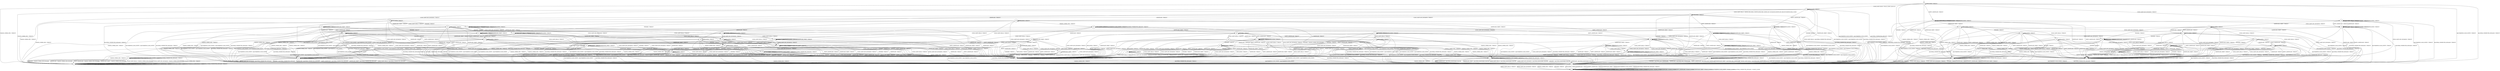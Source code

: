 digraph g {

	s0 [shape="circle" label="s0"];
	s1 [shape="circle" label="s1"];
	s2 [shape="circle" label="s2"];
	s3 [shape="circle" label="s3"];
	s4 [shape="circle" label="s4"];
	s5 [shape="circle" label="s5"];
	s6 [shape="circle" label="s6"];
	s7 [shape="circle" label="s7"];
	s8 [shape="circle" label="s8"];
	s9 [shape="circle" label="s9"];
	s10 [shape="circle" label="s10"];
	s11 [shape="circle" label="s11"];
	s12 [shape="circle" label="s12"];
	s13 [shape="circle" label="s13"];
	s14 [shape="circle" label="s14"];
	s15 [shape="circle" label="s15"];
	s16 [shape="circle" label="s16"];
	s17 [shape="circle" label="s17"];
	s18 [shape="circle" label="s18"];
	s19 [shape="circle" label="s19"];
	s20 [shape="circle" label="s20"];
	s21 [shape="circle" label="s21"];
	s22 [shape="circle" label="s22"];
	s23 [shape="circle" label="s23"];
	s24 [shape="circle" label="s24"];
	s25 [shape="circle" label="s25"];
	s26 [shape="circle" label="s26"];
	s27 [shape="circle" label="s27"];
	s28 [shape="circle" label="s28"];
	s29 [shape="circle" label="s29"];
	s30 [shape="circle" label="s30"];
	s31 [shape="circle" label="s31"];
	s32 [shape="circle" label="s32"];
	s33 [shape="circle" label="s33"];
	s34 [shape="circle" label="s34"];
	s35 [shape="circle" label="s35"];
	s36 [shape="circle" label="s36"];
	s37 [shape="circle" label="s37"];
	s38 [shape="circle" label="s38"];
	s39 [shape="circle" label="s39"];
	s40 [shape="circle" label="s40"];
	s41 [shape="circle" label="s41"];
	s42 [shape="circle" label="s42"];
	s43 [shape="circle" label="s43"];
	s44 [shape="circle" label="s44"];
	s45 [shape="circle" label="s45"];
	s46 [shape="circle" label="s46"];
	s47 [shape="circle" label="s47"];
	s48 [shape="circle" label="s48"];
	s49 [shape="circle" label="s49"];
	s50 [shape="circle" label="s50"];
	s51 [shape="circle" label="s51"];
	s52 [shape="circle" label="s52"];
	s53 [shape="circle" label="s53"];
	s54 [shape="circle" label="s54"];
	s55 [shape="circle" label="s55"];
	s56 [shape="circle" label="s56"];
	s57 [shape="circle" label="s57"];
	s58 [shape="circle" label="s58"];
	s59 [shape="circle" label="s59"];
	s60 [shape="circle" label="s60"];
	s61 [shape="circle" label="s61"];
	s0 -> s2 [label="ECDH_CLIENT_HELLO / HELLO_VERIFY_REQUEST"];
	s0 -> s16 [label="ECDH_CLIENT_KEY_EXCHANGE / TIMEOUT"];
	s0 -> s7 [label="CHANGE_CIPHER_SPEC / TIMEOUT"];
	s0 -> s5 [label="FINISHED / TIMEOUT"];
	s0 -> s0 [label="APPLICATION / TIMEOUT"];
	s0 -> s5 [label="CERTIFICATE / TIMEOUT"];
	s0 -> s8 [label="EMPTY_CERTIFICATE / TIMEOUT"];
	s0 -> s5 [label="CERTIFICATE_VERIFY / TIMEOUT"];
	s0 -> s1 [label="Alert(WARNING,CLOSE_NOTIFY) / TIMEOUT"];
	s0 -> s1 [label="Alert(FATAL,UNEXPECTED_MESSAGE) / TIMEOUT"];
	s1 -> s3 [label="ECDH_CLIENT_HELLO / TIMEOUT"];
	s1 -> s3 [label="ECDH_CLIENT_KEY_EXCHANGE / TIMEOUT"];
	s1 -> s3 [label="CHANGE_CIPHER_SPEC / TIMEOUT"];
	s1 -> s3 [label="FINISHED / TIMEOUT"];
	s1 -> s3 [label="APPLICATION / TIMEOUT"];
	s1 -> s3 [label="CERTIFICATE / TIMEOUT"];
	s1 -> s3 [label="EMPTY_CERTIFICATE / TIMEOUT"];
	s1 -> s3 [label="CERTIFICATE_VERIFY / TIMEOUT"];
	s1 -> s3 [label="Alert(WARNING,CLOSE_NOTIFY) / TIMEOUT"];
	s1 -> s3 [label="Alert(FATAL,UNEXPECTED_MESSAGE) / TIMEOUT"];
	s2 -> s4 [label="ECDH_CLIENT_HELLO / SERVER_HELLO|RSA_CERTIFICATE|ECDHE_SERVER_KEY_EXCHANGE|CERTIFICATE_REQUEST|SERVER_HELLO_DONE"];
	s2 -> s23 [label="ECDH_CLIENT_KEY_EXCHANGE / TIMEOUT"];
	s2 -> s7 [label="CHANGE_CIPHER_SPEC / TIMEOUT"];
	s2 -> s6 [label="FINISHED / TIMEOUT"];
	s2 -> s2 [label="APPLICATION / TIMEOUT"];
	s2 -> s52 [label="CERTIFICATE / TIMEOUT"];
	s2 -> s12 [label="EMPTY_CERTIFICATE / TIMEOUT"];
	s2 -> s6 [label="CERTIFICATE_VERIFY / TIMEOUT"];
	s2 -> s1 [label="Alert(WARNING,CLOSE_NOTIFY) / Alert(WARNING,CLOSE_NOTIFY)"];
	s2 -> s1 [label="Alert(FATAL,UNEXPECTED_MESSAGE) / TIMEOUT"];
	s3 -> s3 [label="ECDH_CLIENT_HELLO / SOCKET_CLOSED"];
	s3 -> s3 [label="ECDH_CLIENT_KEY_EXCHANGE / SOCKET_CLOSED"];
	s3 -> s3 [label="CHANGE_CIPHER_SPEC / SOCKET_CLOSED"];
	s3 -> s3 [label="FINISHED / SOCKET_CLOSED"];
	s3 -> s3 [label="APPLICATION / SOCKET_CLOSED"];
	s3 -> s3 [label="CERTIFICATE / SOCKET_CLOSED"];
	s3 -> s3 [label="EMPTY_CERTIFICATE / SOCKET_CLOSED"];
	s3 -> s3 [label="CERTIFICATE_VERIFY / SOCKET_CLOSED"];
	s3 -> s3 [label="Alert(WARNING,CLOSE_NOTIFY) / SOCKET_CLOSED"];
	s3 -> s3 [label="Alert(FATAL,UNEXPECTED_MESSAGE) / SOCKET_CLOSED"];
	s4 -> s1 [label="ECDH_CLIENT_HELLO / Alert(FATAL,UNEXPECTED_MESSAGE)"];
	s4 -> s20 [label="ECDH_CLIENT_KEY_EXCHANGE / TIMEOUT"];
	s4 -> s7 [label="CHANGE_CIPHER_SPEC / TIMEOUT"];
	s4 -> s6 [label="FINISHED / TIMEOUT"];
	s4 -> s4 [label="APPLICATION / TIMEOUT"];
	s4 -> s50 [label="CERTIFICATE / TIMEOUT"];
	s4 -> s10 [label="EMPTY_CERTIFICATE / TIMEOUT"];
	s4 -> s6 [label="CERTIFICATE_VERIFY / TIMEOUT"];
	s4 -> s1 [label="Alert(WARNING,CLOSE_NOTIFY) / Alert(WARNING,CLOSE_NOTIFY)"];
	s4 -> s1 [label="Alert(FATAL,UNEXPECTED_MESSAGE) / TIMEOUT"];
	s5 -> s5 [label="ECDH_CLIENT_HELLO / TIMEOUT"];
	s5 -> s5 [label="ECDH_CLIENT_KEY_EXCHANGE / TIMEOUT"];
	s5 -> s7 [label="CHANGE_CIPHER_SPEC / TIMEOUT"];
	s5 -> s5 [label="FINISHED / TIMEOUT"];
	s5 -> s5 [label="APPLICATION / TIMEOUT"];
	s5 -> s5 [label="CERTIFICATE / TIMEOUT"];
	s5 -> s5 [label="EMPTY_CERTIFICATE / TIMEOUT"];
	s5 -> s5 [label="CERTIFICATE_VERIFY / TIMEOUT"];
	s5 -> s1 [label="Alert(WARNING,CLOSE_NOTIFY) / TIMEOUT"];
	s5 -> s1 [label="Alert(FATAL,UNEXPECTED_MESSAGE) / TIMEOUT"];
	s6 -> s6 [label="ECDH_CLIENT_HELLO / TIMEOUT"];
	s6 -> s6 [label="ECDH_CLIENT_KEY_EXCHANGE / TIMEOUT"];
	s6 -> s7 [label="CHANGE_CIPHER_SPEC / TIMEOUT"];
	s6 -> s6 [label="FINISHED / TIMEOUT"];
	s6 -> s6 [label="APPLICATION / TIMEOUT"];
	s6 -> s6 [label="CERTIFICATE / TIMEOUT"];
	s6 -> s6 [label="EMPTY_CERTIFICATE / TIMEOUT"];
	s6 -> s6 [label="CERTIFICATE_VERIFY / TIMEOUT"];
	s6 -> s1 [label="Alert(WARNING,CLOSE_NOTIFY) / Alert(WARNING,CLOSE_NOTIFY)"];
	s6 -> s1 [label="Alert(FATAL,UNEXPECTED_MESSAGE) / TIMEOUT"];
	s7 -> s7 [label="ECDH_CLIENT_HELLO / TIMEOUT"];
	s7 -> s7 [label="ECDH_CLIENT_KEY_EXCHANGE / TIMEOUT"];
	s7 -> s7 [label="CHANGE_CIPHER_SPEC / TIMEOUT"];
	s7 -> s7 [label="FINISHED / TIMEOUT"];
	s7 -> s7 [label="APPLICATION / TIMEOUT"];
	s7 -> s7 [label="CERTIFICATE / TIMEOUT"];
	s7 -> s7 [label="EMPTY_CERTIFICATE / TIMEOUT"];
	s7 -> s7 [label="CERTIFICATE_VERIFY / TIMEOUT"];
	s7 -> s7 [label="Alert(WARNING,CLOSE_NOTIFY) / TIMEOUT"];
	s7 -> s7 [label="Alert(FATAL,UNEXPECTED_MESSAGE) / TIMEOUT"];
	s8 -> s8 [label="ECDH_CLIENT_HELLO / TIMEOUT"];
	s8 -> s32 [label="ECDH_CLIENT_KEY_EXCHANGE / TIMEOUT"];
	s8 -> s9 [label="CHANGE_CIPHER_SPEC / TIMEOUT"];
	s8 -> s8 [label="FINISHED / TIMEOUT"];
	s8 -> s8 [label="APPLICATION / TIMEOUT"];
	s8 -> s5 [label="CERTIFICATE / TIMEOUT"];
	s8 -> s5 [label="EMPTY_CERTIFICATE / TIMEOUT"];
	s8 -> s14 [label="CERTIFICATE_VERIFY / TIMEOUT"];
	s8 -> s1 [label="Alert(WARNING,CLOSE_NOTIFY) / TIMEOUT"];
	s8 -> s1 [label="Alert(FATAL,UNEXPECTED_MESSAGE) / TIMEOUT"];
	s9 -> s1 [label="ECDH_CLIENT_HELLO / TIMEOUT"];
	s9 -> s1 [label="ECDH_CLIENT_KEY_EXCHANGE / TIMEOUT"];
	s9 -> s7 [label="CHANGE_CIPHER_SPEC / TIMEOUT"];
	s9 -> s1 [label="FINISHED / TIMEOUT"];
	s9 -> s9 [label="APPLICATION / TIMEOUT"];
	s9 -> s1 [label="CERTIFICATE / TIMEOUT"];
	s9 -> s1 [label="EMPTY_CERTIFICATE / TIMEOUT"];
	s9 -> s1 [label="CERTIFICATE_VERIFY / TIMEOUT"];
	s9 -> s9 [label="Alert(WARNING,CLOSE_NOTIFY) / TIMEOUT"];
	s9 -> s9 [label="Alert(FATAL,UNEXPECTED_MESSAGE) / TIMEOUT"];
	s10 -> s28 [label="ECDH_CLIENT_HELLO / TIMEOUT"];
	s10 -> s26 [label="ECDH_CLIENT_KEY_EXCHANGE / TIMEOUT"];
	s10 -> s11 [label="CHANGE_CIPHER_SPEC / TIMEOUT"];
	s10 -> s10 [label="FINISHED / TIMEOUT"];
	s10 -> s10 [label="APPLICATION / TIMEOUT"];
	s10 -> s6 [label="CERTIFICATE / TIMEOUT"];
	s10 -> s6 [label="EMPTY_CERTIFICATE / TIMEOUT"];
	s10 -> s10 [label="CERTIFICATE_VERIFY / TIMEOUT"];
	s10 -> s1 [label="Alert(WARNING,CLOSE_NOTIFY) / Alert(WARNING,CLOSE_NOTIFY)"];
	s10 -> s1 [label="Alert(FATAL,UNEXPECTED_MESSAGE) / TIMEOUT"];
	s11 -> s1 [label="ECDH_CLIENT_HELLO / Alert(FATAL,BAD_CERTIFICATE)"];
	s11 -> s1 [label="ECDH_CLIENT_KEY_EXCHANGE / Alert(FATAL,BAD_CERTIFICATE)"];
	s11 -> s7 [label="CHANGE_CIPHER_SPEC / TIMEOUT"];
	s11 -> s1 [label="FINISHED / Alert(FATAL,BAD_CERTIFICATE)"];
	s11 -> s11 [label="APPLICATION / TIMEOUT"];
	s11 -> s1 [label="CERTIFICATE / Alert(FATAL,BAD_CERTIFICATE)"];
	s11 -> s1 [label="EMPTY_CERTIFICATE / Alert(FATAL,BAD_CERTIFICATE)"];
	s11 -> s1 [label="CERTIFICATE_VERIFY / Alert(FATAL,BAD_CERTIFICATE)"];
	s11 -> s11 [label="Alert(WARNING,CLOSE_NOTIFY) / TIMEOUT"];
	s11 -> s11 [label="Alert(FATAL,UNEXPECTED_MESSAGE) / TIMEOUT"];
	s12 -> s18 [label="ECDH_CLIENT_HELLO / TIMEOUT"];
	s12 -> s15 [label="ECDH_CLIENT_KEY_EXCHANGE / TIMEOUT"];
	s12 -> s13 [label="CHANGE_CIPHER_SPEC / TIMEOUT"];
	s12 -> s12 [label="FINISHED / TIMEOUT"];
	s12 -> s12 [label="APPLICATION / TIMEOUT"];
	s12 -> s6 [label="CERTIFICATE / TIMEOUT"];
	s12 -> s6 [label="EMPTY_CERTIFICATE / TIMEOUT"];
	s12 -> s61 [label="CERTIFICATE_VERIFY / TIMEOUT"];
	s12 -> s1 [label="Alert(WARNING,CLOSE_NOTIFY) / Alert(WARNING,CLOSE_NOTIFY)"];
	s12 -> s1 [label="Alert(FATAL,UNEXPECTED_MESSAGE) / TIMEOUT"];
	s13 -> s1 [label="ECDH_CLIENT_HELLO / Alert(FATAL,UNEXPECTED_MESSAGE)"];
	s13 -> s1 [label="ECDH_CLIENT_KEY_EXCHANGE / Alert(FATAL,UNEXPECTED_MESSAGE)"];
	s13 -> s7 [label="CHANGE_CIPHER_SPEC / TIMEOUT"];
	s13 -> s1 [label="FINISHED / Alert(FATAL,UNEXPECTED_MESSAGE)"];
	s13 -> s13 [label="APPLICATION / TIMEOUT"];
	s13 -> s1 [label="CERTIFICATE / Alert(FATAL,UNEXPECTED_MESSAGE)"];
	s13 -> s1 [label="EMPTY_CERTIFICATE / Alert(FATAL,UNEXPECTED_MESSAGE)"];
	s13 -> s1 [label="CERTIFICATE_VERIFY / Alert(FATAL,UNEXPECTED_MESSAGE)"];
	s13 -> s13 [label="Alert(WARNING,CLOSE_NOTIFY) / TIMEOUT"];
	s13 -> s13 [label="Alert(FATAL,UNEXPECTED_MESSAGE) / TIMEOUT"];
	s14 -> s29 [label="ECDH_CLIENT_HELLO / TIMEOUT"];
	s14 -> s37 [label="ECDH_CLIENT_KEY_EXCHANGE / TIMEOUT"];
	s14 -> s9 [label="CHANGE_CIPHER_SPEC / TIMEOUT"];
	s14 -> s17 [label="FINISHED / TIMEOUT"];
	s14 -> s14 [label="APPLICATION / TIMEOUT"];
	s14 -> s5 [label="CERTIFICATE / TIMEOUT"];
	s14 -> s5 [label="EMPTY_CERTIFICATE / TIMEOUT"];
	s14 -> s5 [label="CERTIFICATE_VERIFY / TIMEOUT"];
	s14 -> s1 [label="Alert(WARNING,CLOSE_NOTIFY) / TIMEOUT"];
	s14 -> s1 [label="Alert(FATAL,UNEXPECTED_MESSAGE) / TIMEOUT"];
	s15 -> s19 [label="ECDH_CLIENT_HELLO / TIMEOUT"];
	s15 -> s6 [label="ECDH_CLIENT_KEY_EXCHANGE / TIMEOUT"];
	s15 -> s13 [label="CHANGE_CIPHER_SPEC / TIMEOUT"];
	s15 -> s25 [label="FINISHED / TIMEOUT"];
	s15 -> s15 [label="APPLICATION / TIMEOUT"];
	s15 -> s6 [label="CERTIFICATE / TIMEOUT"];
	s15 -> s6 [label="EMPTY_CERTIFICATE / TIMEOUT"];
	s15 -> s54 [label="CERTIFICATE_VERIFY / TIMEOUT"];
	s15 -> s1 [label="Alert(WARNING,CLOSE_NOTIFY) / Alert(WARNING,CLOSE_NOTIFY)"];
	s15 -> s1 [label="Alert(FATAL,UNEXPECTED_MESSAGE) / TIMEOUT"];
	s16 -> s16 [label="ECDH_CLIENT_HELLO / TIMEOUT"];
	s16 -> s5 [label="ECDH_CLIENT_KEY_EXCHANGE / TIMEOUT"];
	s16 -> s9 [label="CHANGE_CIPHER_SPEC / TIMEOUT"];
	s16 -> s16 [label="FINISHED / TIMEOUT"];
	s16 -> s16 [label="APPLICATION / TIMEOUT"];
	s16 -> s32 [label="CERTIFICATE / TIMEOUT"];
	s16 -> s32 [label="EMPTY_CERTIFICATE / TIMEOUT"];
	s16 -> s30 [label="CERTIFICATE_VERIFY / TIMEOUT"];
	s16 -> s1 [label="Alert(WARNING,CLOSE_NOTIFY) / TIMEOUT"];
	s16 -> s1 [label="Alert(FATAL,UNEXPECTED_MESSAGE) / TIMEOUT"];
	s17 -> s58 [label="ECDH_CLIENT_HELLO / TIMEOUT"];
	s17 -> s59 [label="ECDH_CLIENT_KEY_EXCHANGE / TIMEOUT"];
	s17 -> s9 [label="CHANGE_CIPHER_SPEC / TIMEOUT"];
	s17 -> s5 [label="FINISHED / TIMEOUT"];
	s17 -> s17 [label="APPLICATION / TIMEOUT"];
	s17 -> s5 [label="CERTIFICATE / TIMEOUT"];
	s17 -> s5 [label="EMPTY_CERTIFICATE / TIMEOUT"];
	s17 -> s5 [label="CERTIFICATE_VERIFY / TIMEOUT"];
	s17 -> s1 [label="Alert(WARNING,CLOSE_NOTIFY) / TIMEOUT"];
	s17 -> s1 [label="Alert(FATAL,UNEXPECTED_MESSAGE) / TIMEOUT"];
	s18 -> s6 [label="ECDH_CLIENT_HELLO / TIMEOUT"];
	s18 -> s19 [label="ECDH_CLIENT_KEY_EXCHANGE / TIMEOUT"];
	s18 -> s13 [label="CHANGE_CIPHER_SPEC / TIMEOUT"];
	s18 -> s18 [label="FINISHED / TIMEOUT"];
	s18 -> s18 [label="APPLICATION / TIMEOUT"];
	s18 -> s6 [label="CERTIFICATE / TIMEOUT"];
	s18 -> s6 [label="EMPTY_CERTIFICATE / TIMEOUT"];
	s18 -> s18 [label="CERTIFICATE_VERIFY / TIMEOUT"];
	s18 -> s1 [label="Alert(WARNING,CLOSE_NOTIFY) / Alert(WARNING,CLOSE_NOTIFY)"];
	s18 -> s1 [label="Alert(FATAL,UNEXPECTED_MESSAGE) / TIMEOUT"];
	s19 -> s6 [label="ECDH_CLIENT_HELLO / TIMEOUT"];
	s19 -> s6 [label="ECDH_CLIENT_KEY_EXCHANGE / TIMEOUT"];
	s19 -> s13 [label="CHANGE_CIPHER_SPEC / TIMEOUT"];
	s19 -> s40 [label="FINISHED / TIMEOUT"];
	s19 -> s19 [label="APPLICATION / TIMEOUT"];
	s19 -> s6 [label="CERTIFICATE / TIMEOUT"];
	s19 -> s6 [label="EMPTY_CERTIFICATE / TIMEOUT"];
	s19 -> s19 [label="CERTIFICATE_VERIFY / TIMEOUT"];
	s19 -> s1 [label="Alert(WARNING,CLOSE_NOTIFY) / Alert(WARNING,CLOSE_NOTIFY)"];
	s19 -> s1 [label="Alert(FATAL,UNEXPECTED_MESSAGE) / TIMEOUT"];
	s20 -> s19 [label="ECDH_CLIENT_HELLO / TIMEOUT"];
	s20 -> s6 [label="ECDH_CLIENT_KEY_EXCHANGE / TIMEOUT"];
	s20 -> s44 [label="CHANGE_CIPHER_SPEC / TIMEOUT"];
	s20 -> s24 [label="FINISHED / TIMEOUT"];
	s20 -> s20 [label="APPLICATION / TIMEOUT"];
	s20 -> s55 [label="CERTIFICATE / TIMEOUT"];
	s20 -> s26 [label="EMPTY_CERTIFICATE / TIMEOUT"];
	s20 -> s21 [label="CERTIFICATE_VERIFY / TIMEOUT"];
	s20 -> s1 [label="Alert(WARNING,CLOSE_NOTIFY) / Alert(WARNING,CLOSE_NOTIFY)"];
	s20 -> s1 [label="Alert(FATAL,UNEXPECTED_MESSAGE) / TIMEOUT"];
	s21 -> s33 [label="ECDH_CLIENT_HELLO / TIMEOUT"];
	s21 -> s6 [label="ECDH_CLIENT_KEY_EXCHANGE / TIMEOUT"];
	s21 -> s22 [label="CHANGE_CIPHER_SPEC / TIMEOUT"];
	s21 -> s21 [label="FINISHED / TIMEOUT"];
	s21 -> s21 [label="APPLICATION / TIMEOUT"];
	s21 -> s27 [label="CERTIFICATE / TIMEOUT"];
	s21 -> s27 [label="EMPTY_CERTIFICATE / TIMEOUT"];
	s21 -> s6 [label="CERTIFICATE_VERIFY / TIMEOUT"];
	s21 -> s1 [label="Alert(WARNING,CLOSE_NOTIFY) / Alert(WARNING,CLOSE_NOTIFY)"];
	s21 -> s1 [label="Alert(FATAL,UNEXPECTED_MESSAGE) / TIMEOUT"];
	s22 -> s1 [label="ECDH_CLIENT_HELLO / Alert(FATAL,HANDSHAKE_FAILURE)"];
	s22 -> s1 [label="ECDH_CLIENT_KEY_EXCHANGE / Alert(FATAL,HANDSHAKE_FAILURE)"];
	s22 -> s7 [label="CHANGE_CIPHER_SPEC / TIMEOUT"];
	s22 -> s1 [label="FINISHED / Alert(FATAL,HANDSHAKE_FAILURE)"];
	s22 -> s22 [label="APPLICATION / TIMEOUT"];
	s22 -> s1 [label="CERTIFICATE / Alert(FATAL,HANDSHAKE_FAILURE)"];
	s22 -> s1 [label="EMPTY_CERTIFICATE / Alert(FATAL,HANDSHAKE_FAILURE)"];
	s22 -> s1 [label="CERTIFICATE_VERIFY / Alert(FATAL,HANDSHAKE_FAILURE)"];
	s22 -> s22 [label="Alert(WARNING,CLOSE_NOTIFY) / TIMEOUT"];
	s22 -> s22 [label="Alert(FATAL,UNEXPECTED_MESSAGE) / TIMEOUT"];
	s23 -> s19 [label="ECDH_CLIENT_HELLO / TIMEOUT"];
	s23 -> s6 [label="ECDH_CLIENT_KEY_EXCHANGE / TIMEOUT"];
	s23 -> s13 [label="CHANGE_CIPHER_SPEC / TIMEOUT"];
	s23 -> s24 [label="FINISHED / TIMEOUT"];
	s23 -> s23 [label="APPLICATION / TIMEOUT"];
	s23 -> s15 [label="CERTIFICATE / TIMEOUT"];
	s23 -> s15 [label="EMPTY_CERTIFICATE / TIMEOUT"];
	s23 -> s23 [label="CERTIFICATE_VERIFY / TIMEOUT"];
	s23 -> s1 [label="Alert(WARNING,CLOSE_NOTIFY) / Alert(WARNING,CLOSE_NOTIFY)"];
	s23 -> s1 [label="Alert(FATAL,UNEXPECTED_MESSAGE) / TIMEOUT"];
	s24 -> s42 [label="ECDH_CLIENT_HELLO / TIMEOUT"];
	s24 -> s6 [label="ECDH_CLIENT_KEY_EXCHANGE / TIMEOUT"];
	s24 -> s13 [label="CHANGE_CIPHER_SPEC / TIMEOUT"];
	s24 -> s6 [label="FINISHED / TIMEOUT"];
	s24 -> s24 [label="APPLICATION / TIMEOUT"];
	s24 -> s25 [label="CERTIFICATE / TIMEOUT"];
	s24 -> s25 [label="EMPTY_CERTIFICATE / TIMEOUT"];
	s24 -> s24 [label="CERTIFICATE_VERIFY / TIMEOUT"];
	s24 -> s1 [label="Alert(WARNING,CLOSE_NOTIFY) / Alert(WARNING,CLOSE_NOTIFY)"];
	s24 -> s1 [label="Alert(FATAL,UNEXPECTED_MESSAGE) / TIMEOUT"];
	s25 -> s40 [label="ECDH_CLIENT_HELLO / TIMEOUT"];
	s25 -> s6 [label="ECDH_CLIENT_KEY_EXCHANGE / TIMEOUT"];
	s25 -> s13 [label="CHANGE_CIPHER_SPEC / TIMEOUT"];
	s25 -> s6 [label="FINISHED / TIMEOUT"];
	s25 -> s25 [label="APPLICATION / TIMEOUT"];
	s25 -> s6 [label="CERTIFICATE / TIMEOUT"];
	s25 -> s6 [label="EMPTY_CERTIFICATE / TIMEOUT"];
	s25 -> s39 [label="CERTIFICATE_VERIFY / TIMEOUT"];
	s25 -> s1 [label="Alert(WARNING,CLOSE_NOTIFY) / Alert(WARNING,CLOSE_NOTIFY)"];
	s25 -> s1 [label="Alert(FATAL,UNEXPECTED_MESSAGE) / TIMEOUT"];
	s26 -> s38 [label="ECDH_CLIENT_HELLO / TIMEOUT"];
	s26 -> s6 [label="ECDH_CLIENT_KEY_EXCHANGE / TIMEOUT"];
	s26 -> s11 [label="CHANGE_CIPHER_SPEC / TIMEOUT"];
	s26 -> s26 [label="FINISHED / TIMEOUT"];
	s26 -> s26 [label="APPLICATION / TIMEOUT"];
	s26 -> s6 [label="CERTIFICATE / TIMEOUT"];
	s26 -> s6 [label="EMPTY_CERTIFICATE / TIMEOUT"];
	s26 -> s41 [label="CERTIFICATE_VERIFY / TIMEOUT"];
	s26 -> s1 [label="Alert(WARNING,CLOSE_NOTIFY) / Alert(WARNING,CLOSE_NOTIFY)"];
	s26 -> s1 [label="Alert(FATAL,UNEXPECTED_MESSAGE) / TIMEOUT"];
	s27 -> s60 [label="ECDH_CLIENT_HELLO / TIMEOUT"];
	s27 -> s6 [label="ECDH_CLIENT_KEY_EXCHANGE / TIMEOUT"];
	s27 -> s22 [label="CHANGE_CIPHER_SPEC / TIMEOUT"];
	s27 -> s27 [label="FINISHED / TIMEOUT"];
	s27 -> s27 [label="APPLICATION / TIMEOUT"];
	s27 -> s6 [label="CERTIFICATE / TIMEOUT"];
	s27 -> s6 [label="EMPTY_CERTIFICATE / TIMEOUT"];
	s27 -> s6 [label="CERTIFICATE_VERIFY / TIMEOUT"];
	s27 -> s1 [label="Alert(WARNING,CLOSE_NOTIFY) / Alert(WARNING,CLOSE_NOTIFY)"];
	s27 -> s1 [label="Alert(FATAL,UNEXPECTED_MESSAGE) / TIMEOUT"];
	s28 -> s6 [label="ECDH_CLIENT_HELLO / TIMEOUT"];
	s28 -> s38 [label="ECDH_CLIENT_KEY_EXCHANGE / TIMEOUT"];
	s28 -> s11 [label="CHANGE_CIPHER_SPEC / TIMEOUT"];
	s28 -> s28 [label="FINISHED / TIMEOUT"];
	s28 -> s28 [label="APPLICATION / TIMEOUT"];
	s28 -> s6 [label="CERTIFICATE / TIMEOUT"];
	s28 -> s6 [label="EMPTY_CERTIFICATE / TIMEOUT"];
	s28 -> s28 [label="CERTIFICATE_VERIFY / TIMEOUT"];
	s28 -> s1 [label="Alert(WARNING,CLOSE_NOTIFY) / Alert(WARNING,CLOSE_NOTIFY)"];
	s28 -> s1 [label="Alert(FATAL,UNEXPECTED_MESSAGE) / TIMEOUT"];
	s29 -> s5 [label="ECDH_CLIENT_HELLO / TIMEOUT"];
	s29 -> s43 [label="ECDH_CLIENT_KEY_EXCHANGE / TIMEOUT"];
	s29 -> s9 [label="CHANGE_CIPHER_SPEC / TIMEOUT"];
	s29 -> s58 [label="FINISHED / TIMEOUT"];
	s29 -> s29 [label="APPLICATION / TIMEOUT"];
	s29 -> s5 [label="CERTIFICATE / TIMEOUT"];
	s29 -> s5 [label="EMPTY_CERTIFICATE / TIMEOUT"];
	s29 -> s5 [label="CERTIFICATE_VERIFY / TIMEOUT"];
	s29 -> s1 [label="Alert(WARNING,CLOSE_NOTIFY) / TIMEOUT"];
	s29 -> s1 [label="Alert(FATAL,UNEXPECTED_MESSAGE) / TIMEOUT"];
	s30 -> s31 [label="ECDH_CLIENT_HELLO / TIMEOUT"];
	s30 -> s5 [label="ECDH_CLIENT_KEY_EXCHANGE / TIMEOUT"];
	s30 -> s9 [label="CHANGE_CIPHER_SPEC / TIMEOUT"];
	s30 -> s59 [label="FINISHED / TIMEOUT"];
	s30 -> s30 [label="APPLICATION / TIMEOUT"];
	s30 -> s37 [label="CERTIFICATE / TIMEOUT"];
	s30 -> s37 [label="EMPTY_CERTIFICATE / TIMEOUT"];
	s30 -> s5 [label="CERTIFICATE_VERIFY / TIMEOUT"];
	s30 -> s1 [label="Alert(WARNING,CLOSE_NOTIFY) / TIMEOUT"];
	s30 -> s1 [label="Alert(FATAL,UNEXPECTED_MESSAGE) / TIMEOUT"];
	s31 -> s5 [label="ECDH_CLIENT_HELLO / TIMEOUT"];
	s31 -> s5 [label="ECDH_CLIENT_KEY_EXCHANGE / TIMEOUT"];
	s31 -> s9 [label="CHANGE_CIPHER_SPEC / TIMEOUT"];
	s31 -> s34 [label="FINISHED / TIMEOUT"];
	s31 -> s31 [label="APPLICATION / TIMEOUT"];
	s31 -> s43 [label="CERTIFICATE / TIMEOUT"];
	s31 -> s43 [label="EMPTY_CERTIFICATE / TIMEOUT"];
	s31 -> s5 [label="CERTIFICATE_VERIFY / TIMEOUT"];
	s31 -> s1 [label="Alert(WARNING,CLOSE_NOTIFY) / TIMEOUT"];
	s31 -> s1 [label="Alert(FATAL,UNEXPECTED_MESSAGE) / TIMEOUT"];
	s32 -> s32 [label="ECDH_CLIENT_HELLO / TIMEOUT"];
	s32 -> s5 [label="ECDH_CLIENT_KEY_EXCHANGE / TIMEOUT"];
	s32 -> s9 [label="CHANGE_CIPHER_SPEC / TIMEOUT"];
	s32 -> s32 [label="FINISHED / TIMEOUT"];
	s32 -> s32 [label="APPLICATION / TIMEOUT"];
	s32 -> s5 [label="CERTIFICATE / TIMEOUT"];
	s32 -> s5 [label="EMPTY_CERTIFICATE / TIMEOUT"];
	s32 -> s37 [label="CERTIFICATE_VERIFY / TIMEOUT"];
	s32 -> s1 [label="Alert(WARNING,CLOSE_NOTIFY) / TIMEOUT"];
	s32 -> s1 [label="Alert(FATAL,UNEXPECTED_MESSAGE) / TIMEOUT"];
	s33 -> s6 [label="ECDH_CLIENT_HELLO / TIMEOUT"];
	s33 -> s6 [label="ECDH_CLIENT_KEY_EXCHANGE / TIMEOUT"];
	s33 -> s22 [label="CHANGE_CIPHER_SPEC / TIMEOUT"];
	s33 -> s35 [label="FINISHED / TIMEOUT"];
	s33 -> s33 [label="APPLICATION / TIMEOUT"];
	s33 -> s60 [label="CERTIFICATE / TIMEOUT"];
	s33 -> s60 [label="EMPTY_CERTIFICATE / TIMEOUT"];
	s33 -> s6 [label="CERTIFICATE_VERIFY / TIMEOUT"];
	s33 -> s1 [label="Alert(WARNING,CLOSE_NOTIFY) / Alert(WARNING,CLOSE_NOTIFY)"];
	s33 -> s1 [label="Alert(FATAL,UNEXPECTED_MESSAGE) / TIMEOUT"];
	s34 -> s5 [label="ECDH_CLIENT_HELLO / TIMEOUT"];
	s34 -> s5 [label="ECDH_CLIENT_KEY_EXCHANGE / TIMEOUT"];
	s34 -> s9 [label="CHANGE_CIPHER_SPEC / TIMEOUT"];
	s34 -> s5 [label="FINISHED / TIMEOUT"];
	s34 -> s34 [label="APPLICATION / TIMEOUT"];
	s34 -> s58 [label="CERTIFICATE / TIMEOUT"];
	s34 -> s58 [label="EMPTY_CERTIFICATE / TIMEOUT"];
	s34 -> s5 [label="CERTIFICATE_VERIFY / TIMEOUT"];
	s34 -> s1 [label="Alert(WARNING,CLOSE_NOTIFY) / TIMEOUT"];
	s34 -> s1 [label="Alert(FATAL,UNEXPECTED_MESSAGE) / TIMEOUT"];
	s35 -> s6 [label="ECDH_CLIENT_HELLO / TIMEOUT"];
	s35 -> s6 [label="ECDH_CLIENT_KEY_EXCHANGE / TIMEOUT"];
	s35 -> s22 [label="CHANGE_CIPHER_SPEC / TIMEOUT"];
	s35 -> s6 [label="FINISHED / TIMEOUT"];
	s35 -> s35 [label="APPLICATION / TIMEOUT"];
	s35 -> s36 [label="CERTIFICATE / TIMEOUT"];
	s35 -> s36 [label="EMPTY_CERTIFICATE / TIMEOUT"];
	s35 -> s6 [label="CERTIFICATE_VERIFY / TIMEOUT"];
	s35 -> s1 [label="Alert(WARNING,CLOSE_NOTIFY) / Alert(WARNING,CLOSE_NOTIFY)"];
	s35 -> s1 [label="Alert(FATAL,UNEXPECTED_MESSAGE) / TIMEOUT"];
	s36 -> s6 [label="ECDH_CLIENT_HELLO / TIMEOUT"];
	s36 -> s6 [label="ECDH_CLIENT_KEY_EXCHANGE / TIMEOUT"];
	s36 -> s22 [label="CHANGE_CIPHER_SPEC / TIMEOUT"];
	s36 -> s6 [label="FINISHED / TIMEOUT"];
	s36 -> s36 [label="APPLICATION / TIMEOUT"];
	s36 -> s6 [label="CERTIFICATE / TIMEOUT"];
	s36 -> s6 [label="EMPTY_CERTIFICATE / TIMEOUT"];
	s36 -> s6 [label="CERTIFICATE_VERIFY / TIMEOUT"];
	s36 -> s1 [label="Alert(WARNING,CLOSE_NOTIFY) / Alert(WARNING,CLOSE_NOTIFY)"];
	s36 -> s1 [label="Alert(FATAL,UNEXPECTED_MESSAGE) / TIMEOUT"];
	s37 -> s43 [label="ECDH_CLIENT_HELLO / TIMEOUT"];
	s37 -> s5 [label="ECDH_CLIENT_KEY_EXCHANGE / TIMEOUT"];
	s37 -> s9 [label="CHANGE_CIPHER_SPEC / TIMEOUT"];
	s37 -> s59 [label="FINISHED / TIMEOUT"];
	s37 -> s37 [label="APPLICATION / TIMEOUT"];
	s37 -> s5 [label="CERTIFICATE / TIMEOUT"];
	s37 -> s5 [label="EMPTY_CERTIFICATE / TIMEOUT"];
	s37 -> s5 [label="CERTIFICATE_VERIFY / TIMEOUT"];
	s37 -> s1 [label="Alert(WARNING,CLOSE_NOTIFY) / TIMEOUT"];
	s37 -> s1 [label="Alert(FATAL,UNEXPECTED_MESSAGE) / TIMEOUT"];
	s38 -> s6 [label="ECDH_CLIENT_HELLO / TIMEOUT"];
	s38 -> s6 [label="ECDH_CLIENT_KEY_EXCHANGE / TIMEOUT"];
	s38 -> s11 [label="CHANGE_CIPHER_SPEC / TIMEOUT"];
	s38 -> s38 [label="FINISHED / TIMEOUT"];
	s38 -> s38 [label="APPLICATION / TIMEOUT"];
	s38 -> s6 [label="CERTIFICATE / TIMEOUT"];
	s38 -> s6 [label="EMPTY_CERTIFICATE / TIMEOUT"];
	s38 -> s38 [label="CERTIFICATE_VERIFY / TIMEOUT"];
	s38 -> s1 [label="Alert(WARNING,CLOSE_NOTIFY) / Alert(WARNING,CLOSE_NOTIFY)"];
	s38 -> s1 [label="Alert(FATAL,UNEXPECTED_MESSAGE) / TIMEOUT"];
	s39 -> s40 [label="ECDH_CLIENT_HELLO / TIMEOUT"];
	s39 -> s6 [label="ECDH_CLIENT_KEY_EXCHANGE / TIMEOUT"];
	s39 -> s13 [label="CHANGE_CIPHER_SPEC / TIMEOUT"];
	s39 -> s6 [label="FINISHED / TIMEOUT"];
	s39 -> s39 [label="APPLICATION / TIMEOUT"];
	s39 -> s6 [label="CERTIFICATE / TIMEOUT"];
	s39 -> s6 [label="EMPTY_CERTIFICATE / TIMEOUT"];
	s39 -> s6 [label="CERTIFICATE_VERIFY / TIMEOUT"];
	s39 -> s1 [label="Alert(WARNING,CLOSE_NOTIFY) / Alert(WARNING,CLOSE_NOTIFY)"];
	s39 -> s1 [label="Alert(FATAL,UNEXPECTED_MESSAGE) / TIMEOUT"];
	s40 -> s6 [label="ECDH_CLIENT_HELLO / TIMEOUT"];
	s40 -> s6 [label="ECDH_CLIENT_KEY_EXCHANGE / TIMEOUT"];
	s40 -> s13 [label="CHANGE_CIPHER_SPEC / TIMEOUT"];
	s40 -> s6 [label="FINISHED / TIMEOUT"];
	s40 -> s40 [label="APPLICATION / TIMEOUT"];
	s40 -> s6 [label="CERTIFICATE / TIMEOUT"];
	s40 -> s6 [label="EMPTY_CERTIFICATE / TIMEOUT"];
	s40 -> s6 [label="CERTIFICATE_VERIFY / TIMEOUT"];
	s40 -> s1 [label="Alert(WARNING,CLOSE_NOTIFY) / Alert(WARNING,CLOSE_NOTIFY)"];
	s40 -> s1 [label="Alert(FATAL,UNEXPECTED_MESSAGE) / TIMEOUT"];
	s41 -> s38 [label="ECDH_CLIENT_HELLO / TIMEOUT"];
	s41 -> s6 [label="ECDH_CLIENT_KEY_EXCHANGE / TIMEOUT"];
	s41 -> s11 [label="CHANGE_CIPHER_SPEC / TIMEOUT"];
	s41 -> s41 [label="FINISHED / TIMEOUT"];
	s41 -> s41 [label="APPLICATION / TIMEOUT"];
	s41 -> s6 [label="CERTIFICATE / TIMEOUT"];
	s41 -> s6 [label="EMPTY_CERTIFICATE / TIMEOUT"];
	s41 -> s6 [label="CERTIFICATE_VERIFY / TIMEOUT"];
	s41 -> s1 [label="Alert(WARNING,CLOSE_NOTIFY) / Alert(WARNING,CLOSE_NOTIFY)"];
	s41 -> s1 [label="Alert(FATAL,UNEXPECTED_MESSAGE) / TIMEOUT"];
	s42 -> s6 [label="ECDH_CLIENT_HELLO / TIMEOUT"];
	s42 -> s6 [label="ECDH_CLIENT_KEY_EXCHANGE / TIMEOUT"];
	s42 -> s13 [label="CHANGE_CIPHER_SPEC / TIMEOUT"];
	s42 -> s6 [label="FINISHED / TIMEOUT"];
	s42 -> s42 [label="APPLICATION / TIMEOUT"];
	s42 -> s40 [label="CERTIFICATE / TIMEOUT"];
	s42 -> s40 [label="EMPTY_CERTIFICATE / TIMEOUT"];
	s42 -> s42 [label="CERTIFICATE_VERIFY / TIMEOUT"];
	s42 -> s1 [label="Alert(WARNING,CLOSE_NOTIFY) / Alert(WARNING,CLOSE_NOTIFY)"];
	s42 -> s1 [label="Alert(FATAL,UNEXPECTED_MESSAGE) / TIMEOUT"];
	s43 -> s5 [label="ECDH_CLIENT_HELLO / TIMEOUT"];
	s43 -> s5 [label="ECDH_CLIENT_KEY_EXCHANGE / TIMEOUT"];
	s43 -> s9 [label="CHANGE_CIPHER_SPEC / TIMEOUT"];
	s43 -> s58 [label="FINISHED / TIMEOUT"];
	s43 -> s43 [label="APPLICATION / TIMEOUT"];
	s43 -> s5 [label="CERTIFICATE / TIMEOUT"];
	s43 -> s5 [label="EMPTY_CERTIFICATE / TIMEOUT"];
	s43 -> s5 [label="CERTIFICATE_VERIFY / TIMEOUT"];
	s43 -> s1 [label="Alert(WARNING,CLOSE_NOTIFY) / TIMEOUT"];
	s43 -> s1 [label="Alert(FATAL,UNEXPECTED_MESSAGE) / TIMEOUT"];
	s44 -> s19 [label="ECDH_CLIENT_HELLO / TIMEOUT"];
	s44 -> s6 [label="ECDH_CLIENT_KEY_EXCHANGE / TIMEOUT"];
	s44 -> s7 [label="CHANGE_CIPHER_SPEC / TIMEOUT"];
	s44 -> s6 [label="FINISHED / CHANGE_CIPHER_SPEC|FINISHED"];
	s44 -> s44 [label="APPLICATION / TIMEOUT"];
	s44 -> s45 [label="CERTIFICATE / TIMEOUT"];
	s44 -> s26 [label="EMPTY_CERTIFICATE / TIMEOUT"];
	s44 -> s48 [label="CERTIFICATE_VERIFY / TIMEOUT"];
	s44 -> s44 [label="Alert(WARNING,CLOSE_NOTIFY) / TIMEOUT"];
	s44 -> s44 [label="Alert(FATAL,UNEXPECTED_MESSAGE) / TIMEOUT"];
	s45 -> s19 [label="ECDH_CLIENT_HELLO / TIMEOUT"];
	s45 -> s6 [label="ECDH_CLIENT_KEY_EXCHANGE / TIMEOUT"];
	s45 -> s13 [label="CHANGE_CIPHER_SPEC / TIMEOUT"];
	s45 -> s46 [label="FINISHED / TIMEOUT"];
	s45 -> s6 [label="APPLICATION / TIMEOUT"];
	s45 -> s6 [label="CERTIFICATE / TIMEOUT"];
	s45 -> s6 [label="EMPTY_CERTIFICATE / TIMEOUT"];
	s45 -> s45 [label="CERTIFICATE_VERIFY / TIMEOUT"];
	s45 -> s1 [label="Alert(WARNING,CLOSE_NOTIFY) / Alert(WARNING,CLOSE_NOTIFY)"];
	s45 -> s1 [label="Alert(FATAL,UNEXPECTED_MESSAGE) / TIMEOUT"];
	s46 -> s57 [label="ECDH_CLIENT_HELLO / TIMEOUT"];
	s46 -> s6 [label="ECDH_CLIENT_KEY_EXCHANGE / TIMEOUT"];
	s46 -> s47 [label="CHANGE_CIPHER_SPEC / TIMEOUT"];
	s46 -> s6 [label="FINISHED / TIMEOUT"];
	s46 -> s6 [label="APPLICATION / TIMEOUT"];
	s46 -> s6 [label="CERTIFICATE / TIMEOUT"];
	s46 -> s6 [label="EMPTY_CERTIFICATE / TIMEOUT"];
	s46 -> s46 [label="CERTIFICATE_VERIFY / TIMEOUT"];
	s46 -> s1 [label="Alert(WARNING,CLOSE_NOTIFY) / Alert(WARNING,CLOSE_NOTIFY)"];
	s46 -> s1 [label="Alert(FATAL,UNEXPECTED_MESSAGE) / TIMEOUT"];
	s47 -> s7 [label="ECDH_CLIENT_HELLO / CHANGE_CIPHER_SPEC|FINISHED"];
	s47 -> s7 [label="ECDH_CLIENT_KEY_EXCHANGE / CHANGE_CIPHER_SPEC|FINISHED"];
	s47 -> s7 [label="CHANGE_CIPHER_SPEC / TIMEOUT"];
	s47 -> s7 [label="FINISHED / CHANGE_CIPHER_SPEC|FINISHED"];
	s47 -> s47 [label="APPLICATION / TIMEOUT"];
	s47 -> s7 [label="CERTIFICATE / CHANGE_CIPHER_SPEC|FINISHED"];
	s47 -> s7 [label="EMPTY_CERTIFICATE / CHANGE_CIPHER_SPEC|FINISHED"];
	s47 -> s7 [label="CERTIFICATE_VERIFY / CHANGE_CIPHER_SPEC|FINISHED"];
	s47 -> s47 [label="Alert(WARNING,CLOSE_NOTIFY) / TIMEOUT"];
	s47 -> s47 [label="Alert(FATAL,UNEXPECTED_MESSAGE) / TIMEOUT"];
	s48 -> s49 [label="ECDH_CLIENT_HELLO / TIMEOUT"];
	s48 -> s6 [label="ECDH_CLIENT_KEY_EXCHANGE / TIMEOUT"];
	s48 -> s22 [label="CHANGE_CIPHER_SPEC / TIMEOUT"];
	s48 -> s48 [label="FINISHED / TIMEOUT"];
	s48 -> s6 [label="APPLICATION / TIMEOUT"];
	s48 -> s27 [label="CERTIFICATE / TIMEOUT"];
	s48 -> s27 [label="EMPTY_CERTIFICATE / TIMEOUT"];
	s48 -> s6 [label="CERTIFICATE_VERIFY / TIMEOUT"];
	s48 -> s1 [label="Alert(WARNING,CLOSE_NOTIFY) / Alert(WARNING,CLOSE_NOTIFY)"];
	s48 -> s1 [label="Alert(FATAL,UNEXPECTED_MESSAGE) / TIMEOUT"];
	s49 -> s6 [label="ECDH_CLIENT_HELLO / TIMEOUT"];
	s49 -> s6 [label="ECDH_CLIENT_KEY_EXCHANGE / TIMEOUT"];
	s49 -> s22 [label="CHANGE_CIPHER_SPEC / TIMEOUT"];
	s49 -> s35 [label="FINISHED / TIMEOUT"];
	s49 -> s6 [label="APPLICATION / TIMEOUT"];
	s49 -> s60 [label="CERTIFICATE / TIMEOUT"];
	s49 -> s60 [label="EMPTY_CERTIFICATE / TIMEOUT"];
	s49 -> s6 [label="CERTIFICATE_VERIFY / TIMEOUT"];
	s49 -> s1 [label="Alert(WARNING,CLOSE_NOTIFY) / Alert(WARNING,CLOSE_NOTIFY)"];
	s49 -> s1 [label="Alert(FATAL,UNEXPECTED_MESSAGE) / TIMEOUT"];
	s50 -> s52 [label="ECDH_CLIENT_HELLO / TIMEOUT"];
	s50 -> s6 [label="ECDH_CLIENT_KEY_EXCHANGE / TIMEOUT"];
	s50 -> s7 [label="CHANGE_CIPHER_SPEC / TIMEOUT"];
	s50 -> s52 [label="FINISHED / TIMEOUT"];
	s50 -> s50 [label="APPLICATION / TIMEOUT"];
	s50 -> s6 [label="CERTIFICATE / TIMEOUT"];
	s50 -> s6 [label="EMPTY_CERTIFICATE / TIMEOUT"];
	s50 -> s51 [label="CERTIFICATE_VERIFY / TIMEOUT"];
	s50 -> s1 [label="Alert(WARNING,CLOSE_NOTIFY) / Alert(WARNING,CLOSE_NOTIFY)"];
	s50 -> s1 [label="Alert(FATAL,UNEXPECTED_MESSAGE) / TIMEOUT"];
	s51 -> s18 [label="ECDH_CLIENT_HELLO / TIMEOUT"];
	s51 -> s55 [label="ECDH_CLIENT_KEY_EXCHANGE / TIMEOUT"];
	s51 -> s13 [label="CHANGE_CIPHER_SPEC / TIMEOUT"];
	s51 -> s61 [label="FINISHED / TIMEOUT"];
	s51 -> s51 [label="APPLICATION / TIMEOUT"];
	s51 -> s6 [label="CERTIFICATE / TIMEOUT"];
	s51 -> s6 [label="EMPTY_CERTIFICATE / TIMEOUT"];
	s51 -> s6 [label="CERTIFICATE_VERIFY / TIMEOUT"];
	s51 -> s1 [label="Alert(WARNING,CLOSE_NOTIFY) / Alert(WARNING,CLOSE_NOTIFY)"];
	s51 -> s1 [label="Alert(FATAL,UNEXPECTED_MESSAGE) / TIMEOUT"];
	s52 -> s52 [label="ECDH_CLIENT_HELLO / TIMEOUT"];
	s52 -> s53 [label="ECDH_CLIENT_KEY_EXCHANGE / TIMEOUT"];
	s52 -> s7 [label="CHANGE_CIPHER_SPEC / TIMEOUT"];
	s52 -> s52 [label="FINISHED / TIMEOUT"];
	s52 -> s52 [label="APPLICATION / TIMEOUT"];
	s52 -> s6 [label="CERTIFICATE / TIMEOUT"];
	s52 -> s6 [label="EMPTY_CERTIFICATE / TIMEOUT"];
	s52 -> s61 [label="CERTIFICATE_VERIFY / TIMEOUT"];
	s52 -> s1 [label="Alert(WARNING,CLOSE_NOTIFY) / Alert(WARNING,CLOSE_NOTIFY)"];
	s52 -> s1 [label="Alert(FATAL,UNEXPECTED_MESSAGE) / TIMEOUT"];
	s53 -> s53 [label="ECDH_CLIENT_HELLO / TIMEOUT"];
	s53 -> s6 [label="ECDH_CLIENT_KEY_EXCHANGE / TIMEOUT"];
	s53 -> s7 [label="CHANGE_CIPHER_SPEC / TIMEOUT"];
	s53 -> s53 [label="FINISHED / TIMEOUT"];
	s53 -> s53 [label="APPLICATION / TIMEOUT"];
	s53 -> s6 [label="CERTIFICATE / TIMEOUT"];
	s53 -> s6 [label="EMPTY_CERTIFICATE / TIMEOUT"];
	s53 -> s54 [label="CERTIFICATE_VERIFY / TIMEOUT"];
	s53 -> s1 [label="Alert(WARNING,CLOSE_NOTIFY) / Alert(WARNING,CLOSE_NOTIFY)"];
	s53 -> s1 [label="Alert(FATAL,UNEXPECTED_MESSAGE) / TIMEOUT"];
	s54 -> s19 [label="ECDH_CLIENT_HELLO / TIMEOUT"];
	s54 -> s6 [label="ECDH_CLIENT_KEY_EXCHANGE / TIMEOUT"];
	s54 -> s13 [label="CHANGE_CIPHER_SPEC / TIMEOUT"];
	s54 -> s39 [label="FINISHED / TIMEOUT"];
	s54 -> s54 [label="APPLICATION / TIMEOUT"];
	s54 -> s6 [label="CERTIFICATE / TIMEOUT"];
	s54 -> s6 [label="EMPTY_CERTIFICATE / TIMEOUT"];
	s54 -> s6 [label="CERTIFICATE_VERIFY / TIMEOUT"];
	s54 -> s1 [label="Alert(WARNING,CLOSE_NOTIFY) / Alert(WARNING,CLOSE_NOTIFY)"];
	s54 -> s1 [label="Alert(FATAL,UNEXPECTED_MESSAGE) / TIMEOUT"];
	s55 -> s19 [label="ECDH_CLIENT_HELLO / TIMEOUT"];
	s55 -> s6 [label="ECDH_CLIENT_KEY_EXCHANGE / TIMEOUT"];
	s55 -> s56 [label="CHANGE_CIPHER_SPEC / TIMEOUT"];
	s55 -> s39 [label="FINISHED / TIMEOUT"];
	s55 -> s55 [label="APPLICATION / TIMEOUT"];
	s55 -> s6 [label="CERTIFICATE / TIMEOUT"];
	s55 -> s6 [label="EMPTY_CERTIFICATE / TIMEOUT"];
	s55 -> s6 [label="CERTIFICATE_VERIFY / TIMEOUT"];
	s55 -> s1 [label="Alert(WARNING,CLOSE_NOTIFY) / Alert(WARNING,CLOSE_NOTIFY)"];
	s55 -> s1 [label="Alert(FATAL,UNEXPECTED_MESSAGE) / TIMEOUT"];
	s56 -> s6 [label="ECDH_CLIENT_HELLO / TIMEOUT"];
	s56 -> s6 [label="ECDH_CLIENT_KEY_EXCHANGE / TIMEOUT"];
	s56 -> s7 [label="CHANGE_CIPHER_SPEC / TIMEOUT"];
	s56 -> s6 [label="FINISHED / CHANGE_CIPHER_SPEC|FINISHED"];
	s56 -> s56 [label="APPLICATION / TIMEOUT"];
	s56 -> s6 [label="CERTIFICATE / TIMEOUT"];
	s56 -> s6 [label="EMPTY_CERTIFICATE / TIMEOUT"];
	s56 -> s6 [label="CERTIFICATE_VERIFY / TIMEOUT"];
	s56 -> s56 [label="Alert(WARNING,CLOSE_NOTIFY) / TIMEOUT"];
	s56 -> s56 [label="Alert(FATAL,UNEXPECTED_MESSAGE) / TIMEOUT"];
	s57 -> s6 [label="ECDH_CLIENT_HELLO / TIMEOUT"];
	s57 -> s6 [label="ECDH_CLIENT_KEY_EXCHANGE / TIMEOUT"];
	s57 -> s47 [label="CHANGE_CIPHER_SPEC / TIMEOUT"];
	s57 -> s6 [label="FINISHED / TIMEOUT"];
	s57 -> s6 [label="APPLICATION / TIMEOUT"];
	s57 -> s6 [label="CERTIFICATE / TIMEOUT"];
	s57 -> s6 [label="EMPTY_CERTIFICATE / TIMEOUT"];
	s57 -> s57 [label="CERTIFICATE_VERIFY / TIMEOUT"];
	s57 -> s1 [label="Alert(WARNING,CLOSE_NOTIFY) / Alert(WARNING,CLOSE_NOTIFY)"];
	s57 -> s1 [label="Alert(FATAL,UNEXPECTED_MESSAGE) / TIMEOUT"];
	s58 -> s5 [label="ECDH_CLIENT_HELLO / TIMEOUT"];
	s58 -> s5 [label="ECDH_CLIENT_KEY_EXCHANGE / TIMEOUT"];
	s58 -> s9 [label="CHANGE_CIPHER_SPEC / TIMEOUT"];
	s58 -> s5 [label="FINISHED / TIMEOUT"];
	s58 -> s58 [label="APPLICATION / TIMEOUT"];
	s58 -> s5 [label="CERTIFICATE / TIMEOUT"];
	s58 -> s5 [label="EMPTY_CERTIFICATE / TIMEOUT"];
	s58 -> s5 [label="CERTIFICATE_VERIFY / TIMEOUT"];
	s58 -> s1 [label="Alert(WARNING,CLOSE_NOTIFY) / TIMEOUT"];
	s58 -> s1 [label="Alert(FATAL,UNEXPECTED_MESSAGE) / TIMEOUT"];
	s59 -> s34 [label="ECDH_CLIENT_HELLO / TIMEOUT"];
	s59 -> s5 [label="ECDH_CLIENT_KEY_EXCHANGE / TIMEOUT"];
	s59 -> s9 [label="CHANGE_CIPHER_SPEC / TIMEOUT"];
	s59 -> s5 [label="FINISHED / TIMEOUT"];
	s59 -> s59 [label="APPLICATION / TIMEOUT"];
	s59 -> s59 [label="CERTIFICATE / TIMEOUT"];
	s59 -> s59 [label="EMPTY_CERTIFICATE / TIMEOUT"];
	s59 -> s5 [label="CERTIFICATE_VERIFY / TIMEOUT"];
	s59 -> s1 [label="Alert(WARNING,CLOSE_NOTIFY) / TIMEOUT"];
	s59 -> s1 [label="Alert(FATAL,UNEXPECTED_MESSAGE) / TIMEOUT"];
	s60 -> s6 [label="ECDH_CLIENT_HELLO / TIMEOUT"];
	s60 -> s6 [label="ECDH_CLIENT_KEY_EXCHANGE / TIMEOUT"];
	s60 -> s22 [label="CHANGE_CIPHER_SPEC / TIMEOUT"];
	s60 -> s36 [label="FINISHED / TIMEOUT"];
	s60 -> s6 [label="APPLICATION / TIMEOUT"];
	s60 -> s6 [label="CERTIFICATE / TIMEOUT"];
	s60 -> s6 [label="EMPTY_CERTIFICATE / TIMEOUT"];
	s60 -> s6 [label="CERTIFICATE_VERIFY / TIMEOUT"];
	s60 -> s1 [label="Alert(WARNING,CLOSE_NOTIFY) / Alert(WARNING,CLOSE_NOTIFY)"];
	s60 -> s1 [label="Alert(FATAL,UNEXPECTED_MESSAGE) / TIMEOUT"];
	s61 -> s18 [label="ECDH_CLIENT_HELLO / TIMEOUT"];
	s61 -> s54 [label="ECDH_CLIENT_KEY_EXCHANGE / TIMEOUT"];
	s61 -> s13 [label="CHANGE_CIPHER_SPEC / TIMEOUT"];
	s61 -> s61 [label="FINISHED / TIMEOUT"];
	s61 -> s61 [label="APPLICATION / TIMEOUT"];
	s61 -> s6 [label="CERTIFICATE / TIMEOUT"];
	s61 -> s6 [label="EMPTY_CERTIFICATE / TIMEOUT"];
	s61 -> s6 [label="CERTIFICATE_VERIFY / TIMEOUT"];
	s61 -> s1 [label="Alert(WARNING,CLOSE_NOTIFY) / Alert(WARNING,CLOSE_NOTIFY)"];
	s61 -> s1 [label="Alert(FATAL,UNEXPECTED_MESSAGE) / TIMEOUT"];

__start0 [label="" shape="none" width="0" height="0"];
__start0 -> s0;

}
